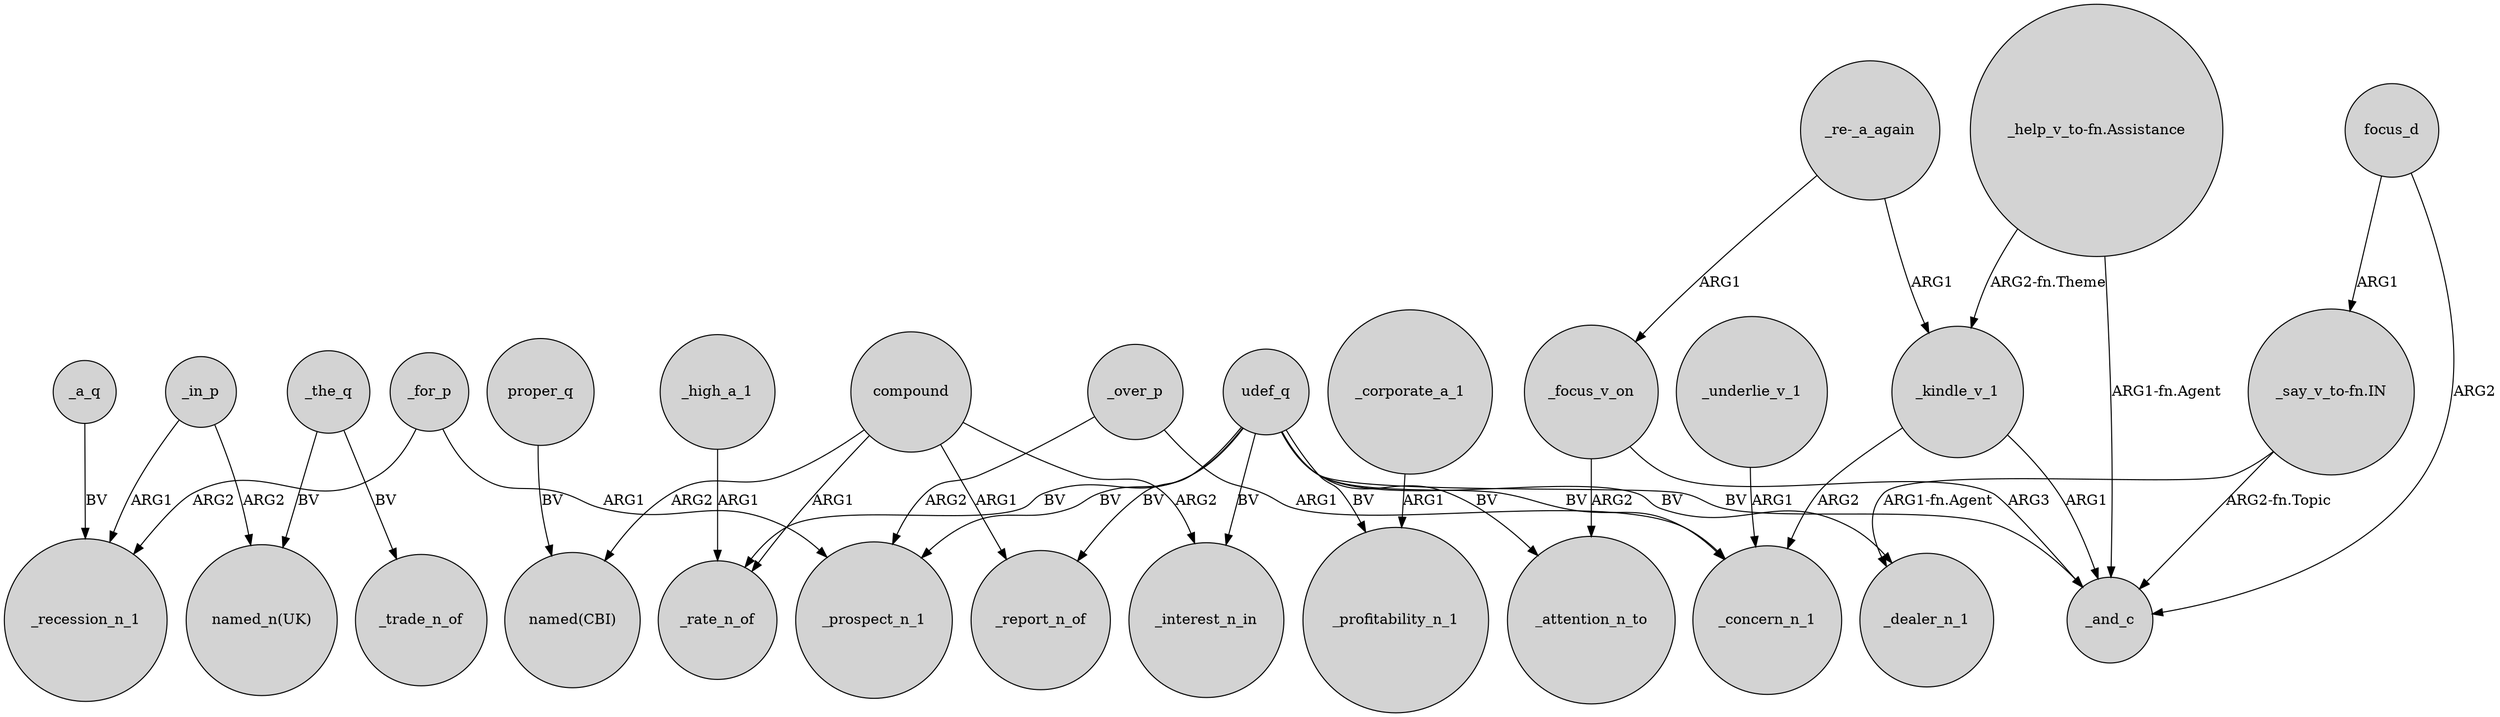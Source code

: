 digraph {
	node [shape=circle style=filled]
	_in_p -> _recession_n_1 [label=ARG1]
	compound -> _report_n_of [label=ARG1]
	_the_q -> _trade_n_of [label=BV]
	"_help_v_to-fn.Assistance" -> _and_c [label="ARG1-fn.Agent"]
	_underlie_v_1 -> _concern_n_1 [label=ARG1]
	"_say_v_to-fn.IN" -> _dealer_n_1 [label="ARG1-fn.Agent"]
	_focus_v_on -> _and_c [label=ARG3]
	"_re-_a_again" -> _focus_v_on [label=ARG1]
	_focus_v_on -> _attention_n_to [label=ARG2]
	_kindle_v_1 -> _concern_n_1 [label=ARG2]
	compound -> _rate_n_of [label=ARG1]
	udef_q -> _report_n_of [label=BV]
	udef_q -> _rate_n_of [label=BV]
	udef_q -> _interest_n_in [label=BV]
	focus_d -> _and_c [label=ARG2]
	compound -> _interest_n_in [label=ARG2]
	_corporate_a_1 -> _profitability_n_1 [label=ARG1]
	_the_q -> "named_n(UK)" [label=BV]
	_for_p -> _recession_n_1 [label=ARG2]
	udef_q -> _profitability_n_1 [label=BV]
	_high_a_1 -> _rate_n_of [label=ARG1]
	proper_q -> "named(CBI)" [label=BV]
	_over_p -> _concern_n_1 [label=ARG1]
	_for_p -> _prospect_n_1 [label=ARG1]
	udef_q -> _concern_n_1 [label=BV]
	_kindle_v_1 -> _and_c [label=ARG1]
	"_say_v_to-fn.IN" -> _and_c [label="ARG2-fn.Topic"]
	compound -> "named(CBI)" [label=ARG2]
	_over_p -> _prospect_n_1 [label=ARG2]
	_a_q -> _recession_n_1 [label=BV]
	"_help_v_to-fn.Assistance" -> _kindle_v_1 [label="ARG2-fn.Theme"]
	udef_q -> _dealer_n_1 [label=BV]
	_in_p -> "named_n(UK)" [label=ARG2]
	udef_q -> _and_c [label=BV]
	udef_q -> _prospect_n_1 [label=BV]
	udef_q -> _attention_n_to [label=BV]
	"_re-_a_again" -> _kindle_v_1 [label=ARG1]
	focus_d -> "_say_v_to-fn.IN" [label=ARG1]
}
